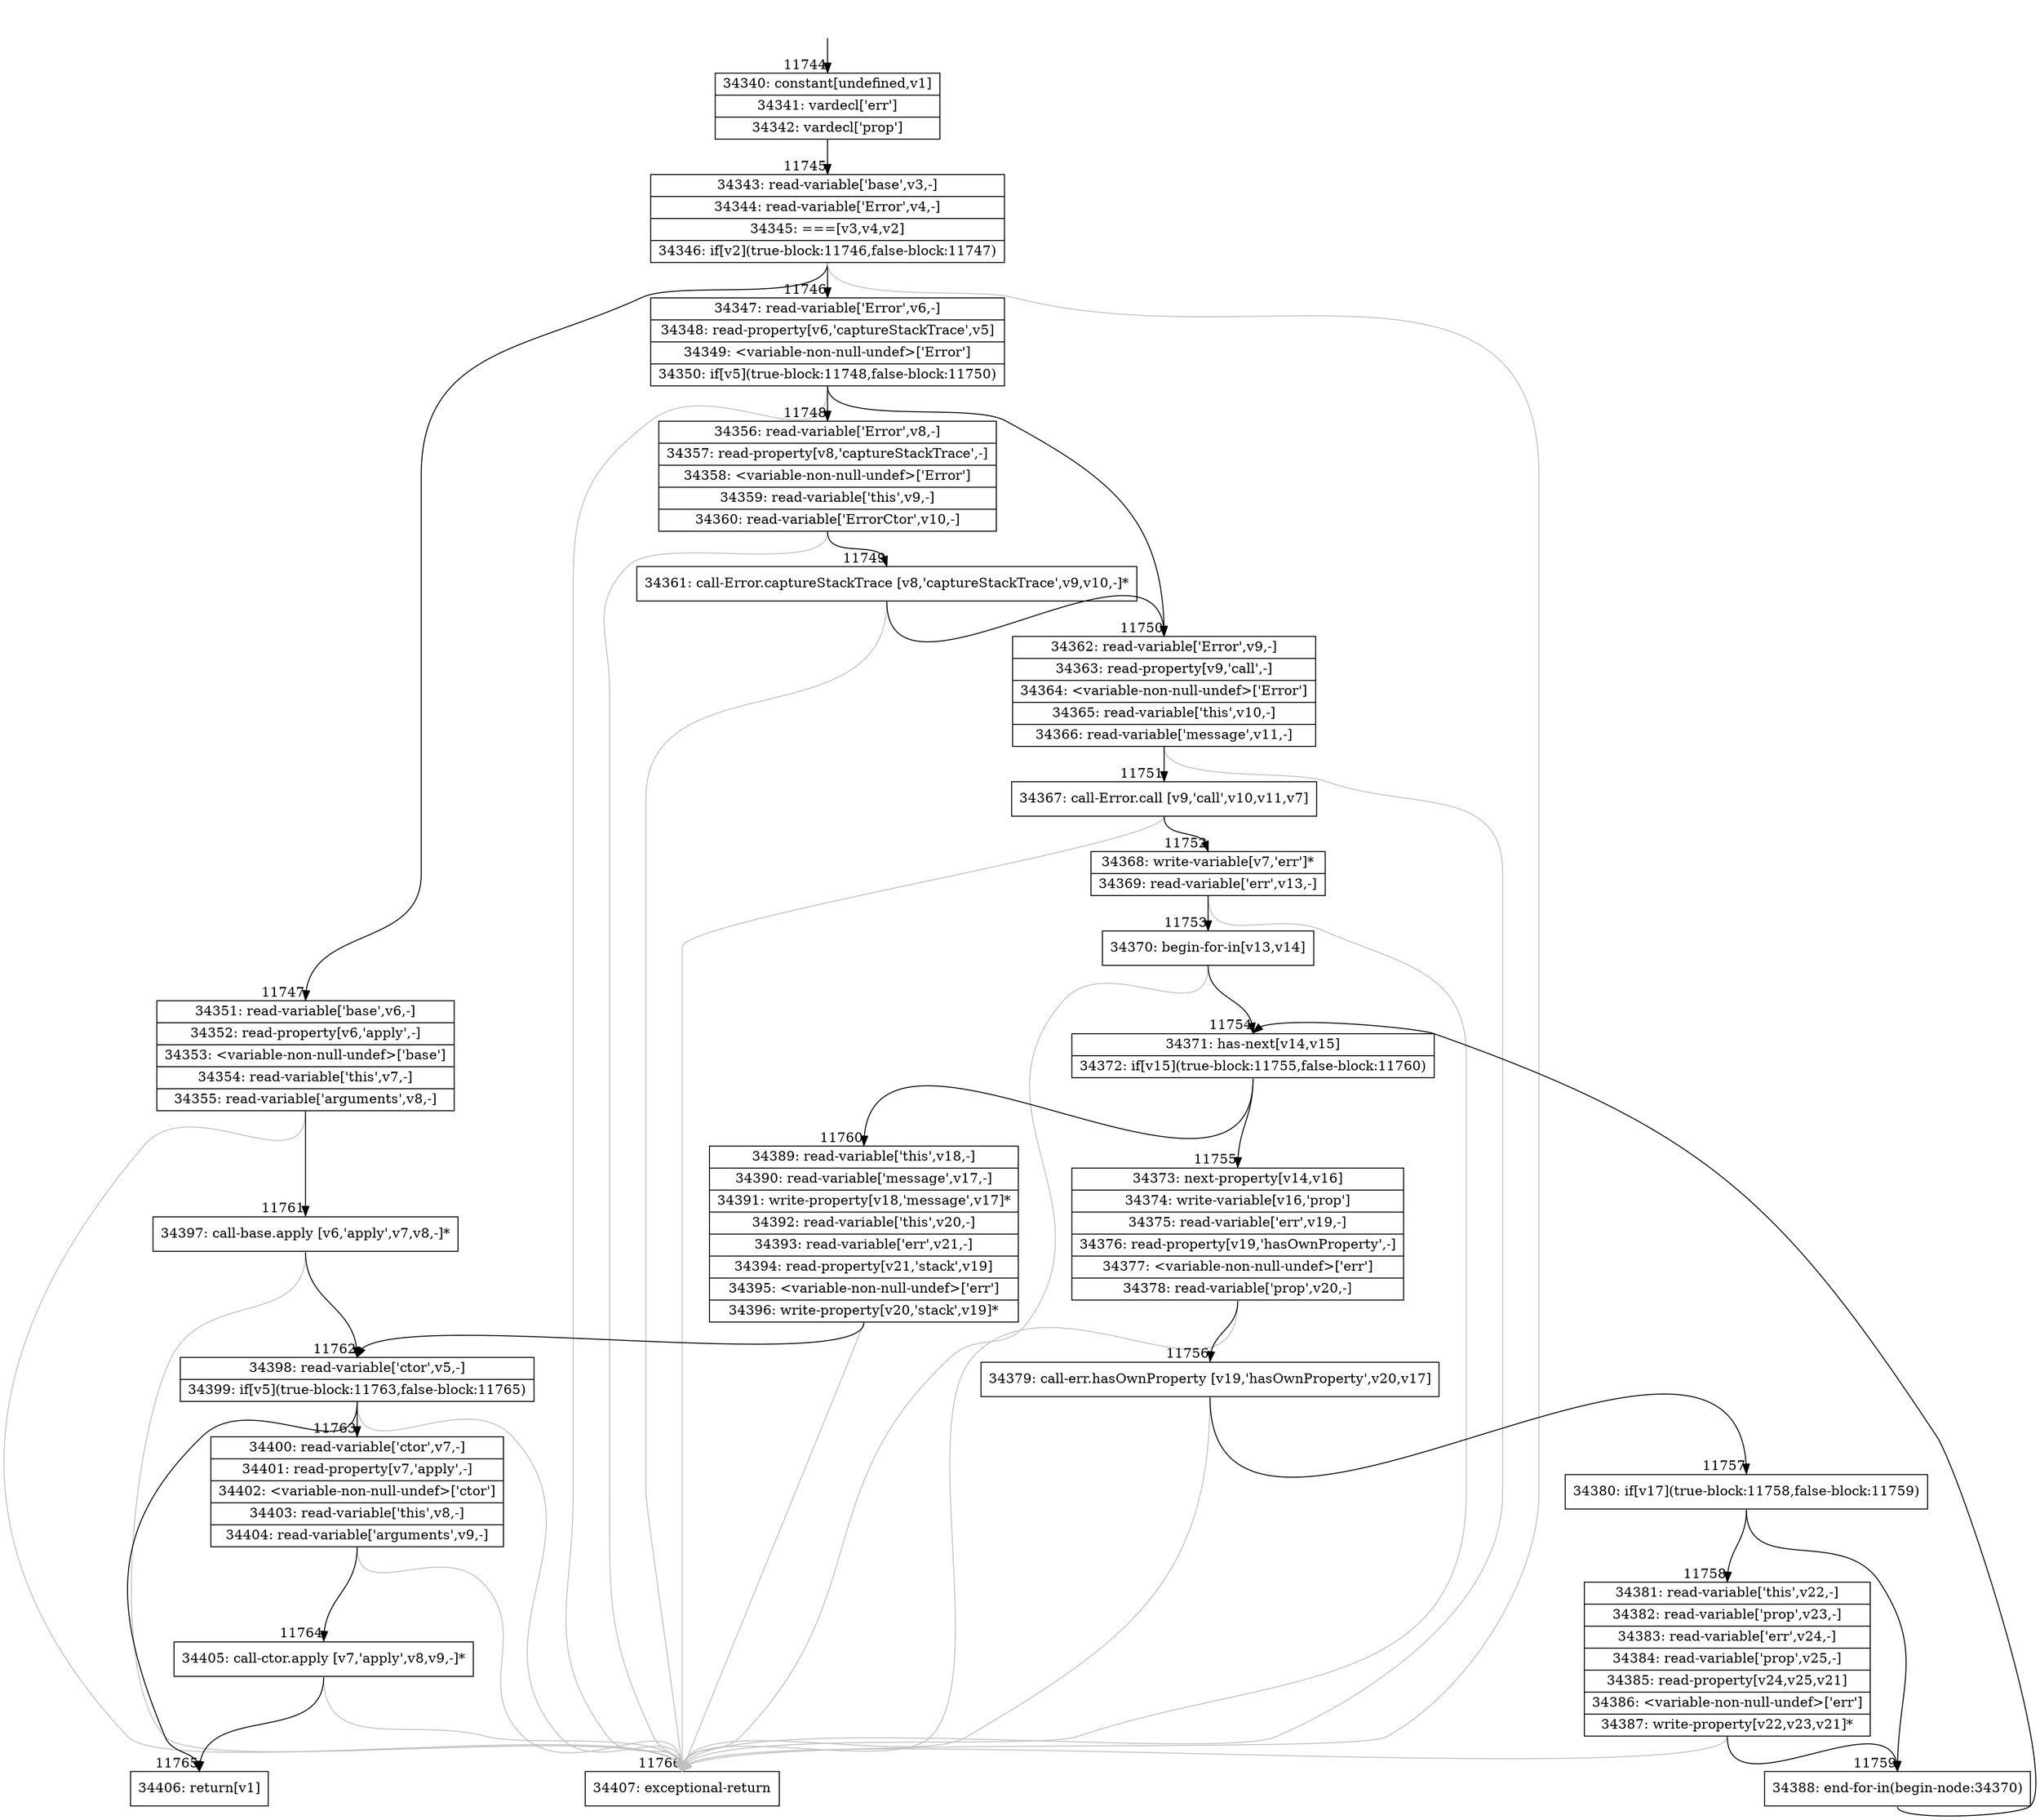 digraph {
rankdir="TD"
BB_entry872[shape=none,label=""];
BB_entry872 -> BB11744 [tailport=s, headport=n, headlabel="    11744"]
BB11744 [shape=record label="{34340: constant[undefined,v1]|34341: vardecl['err']|34342: vardecl['prop']}" ] 
BB11744 -> BB11745 [tailport=s, headport=n, headlabel="      11745"]
BB11745 [shape=record label="{34343: read-variable['base',v3,-]|34344: read-variable['Error',v4,-]|34345: ===[v3,v4,v2]|34346: if[v2](true-block:11746,false-block:11747)}" ] 
BB11745 -> BB11746 [tailport=s, headport=n, headlabel="      11746"]
BB11745 -> BB11747 [tailport=s, headport=n, headlabel="      11747"]
BB11745 -> BB11766 [tailport=s, headport=n, color=gray, headlabel="      11766"]
BB11746 [shape=record label="{34347: read-variable['Error',v6,-]|34348: read-property[v6,'captureStackTrace',v5]|34349: \<variable-non-null-undef\>['Error']|34350: if[v5](true-block:11748,false-block:11750)}" ] 
BB11746 -> BB11748 [tailport=s, headport=n, headlabel="      11748"]
BB11746 -> BB11750 [tailport=s, headport=n, headlabel="      11750"]
BB11746 -> BB11766 [tailport=s, headport=n, color=gray]
BB11747 [shape=record label="{34351: read-variable['base',v6,-]|34352: read-property[v6,'apply',-]|34353: \<variable-non-null-undef\>['base']|34354: read-variable['this',v7,-]|34355: read-variable['arguments',v8,-]}" ] 
BB11747 -> BB11761 [tailport=s, headport=n, headlabel="      11761"]
BB11747 -> BB11766 [tailport=s, headport=n, color=gray]
BB11748 [shape=record label="{34356: read-variable['Error',v8,-]|34357: read-property[v8,'captureStackTrace',-]|34358: \<variable-non-null-undef\>['Error']|34359: read-variable['this',v9,-]|34360: read-variable['ErrorCtor',v10,-]}" ] 
BB11748 -> BB11749 [tailport=s, headport=n, headlabel="      11749"]
BB11748 -> BB11766 [tailport=s, headport=n, color=gray]
BB11749 [shape=record label="{34361: call-Error.captureStackTrace [v8,'captureStackTrace',v9,v10,-]*}" ] 
BB11749 -> BB11750 [tailport=s, headport=n]
BB11749 -> BB11766 [tailport=s, headport=n, color=gray]
BB11750 [shape=record label="{34362: read-variable['Error',v9,-]|34363: read-property[v9,'call',-]|34364: \<variable-non-null-undef\>['Error']|34365: read-variable['this',v10,-]|34366: read-variable['message',v11,-]}" ] 
BB11750 -> BB11751 [tailport=s, headport=n, headlabel="      11751"]
BB11750 -> BB11766 [tailport=s, headport=n, color=gray]
BB11751 [shape=record label="{34367: call-Error.call [v9,'call',v10,v11,v7]}" ] 
BB11751 -> BB11752 [tailport=s, headport=n, headlabel="      11752"]
BB11751 -> BB11766 [tailport=s, headport=n, color=gray]
BB11752 [shape=record label="{34368: write-variable[v7,'err']*|34369: read-variable['err',v13,-]}" ] 
BB11752 -> BB11753 [tailport=s, headport=n, headlabel="      11753"]
BB11752 -> BB11766 [tailport=s, headport=n, color=gray]
BB11753 [shape=record label="{34370: begin-for-in[v13,v14]}" ] 
BB11753 -> BB11754 [tailport=s, headport=n, headlabel="      11754"]
BB11753 -> BB11766 [tailport=s, headport=n, color=gray]
BB11754 [shape=record label="{34371: has-next[v14,v15]|34372: if[v15](true-block:11755,false-block:11760)}" ] 
BB11754 -> BB11755 [tailport=s, headport=n, headlabel="      11755"]
BB11754 -> BB11760 [tailport=s, headport=n, headlabel="      11760"]
BB11755 [shape=record label="{34373: next-property[v14,v16]|34374: write-variable[v16,'prop']|34375: read-variable['err',v19,-]|34376: read-property[v19,'hasOwnProperty',-]|34377: \<variable-non-null-undef\>['err']|34378: read-variable['prop',v20,-]}" ] 
BB11755 -> BB11756 [tailport=s, headport=n, headlabel="      11756"]
BB11755 -> BB11766 [tailport=s, headport=n, color=gray]
BB11756 [shape=record label="{34379: call-err.hasOwnProperty [v19,'hasOwnProperty',v20,v17]}" ] 
BB11756 -> BB11757 [tailport=s, headport=n, headlabel="      11757"]
BB11756 -> BB11766 [tailport=s, headport=n, color=gray]
BB11757 [shape=record label="{34380: if[v17](true-block:11758,false-block:11759)}" ] 
BB11757 -> BB11758 [tailport=s, headport=n, headlabel="      11758"]
BB11757 -> BB11759 [tailport=s, headport=n, headlabel="      11759"]
BB11758 [shape=record label="{34381: read-variable['this',v22,-]|34382: read-variable['prop',v23,-]|34383: read-variable['err',v24,-]|34384: read-variable['prop',v25,-]|34385: read-property[v24,v25,v21]|34386: \<variable-non-null-undef\>['err']|34387: write-property[v22,v23,v21]*}" ] 
BB11758 -> BB11759 [tailport=s, headport=n]
BB11758 -> BB11766 [tailport=s, headport=n, color=gray]
BB11759 [shape=record label="{34388: end-for-in(begin-node:34370)}" ] 
BB11759 -> BB11754 [tailport=s, headport=n]
BB11760 [shape=record label="{34389: read-variable['this',v18,-]|34390: read-variable['message',v17,-]|34391: write-property[v18,'message',v17]*|34392: read-variable['this',v20,-]|34393: read-variable['err',v21,-]|34394: read-property[v21,'stack',v19]|34395: \<variable-non-null-undef\>['err']|34396: write-property[v20,'stack',v19]*}" ] 
BB11760 -> BB11762 [tailport=s, headport=n, headlabel="      11762"]
BB11760 -> BB11766 [tailport=s, headport=n, color=gray]
BB11761 [shape=record label="{34397: call-base.apply [v6,'apply',v7,v8,-]*}" ] 
BB11761 -> BB11762 [tailport=s, headport=n]
BB11761 -> BB11766 [tailport=s, headport=n, color=gray]
BB11762 [shape=record label="{34398: read-variable['ctor',v5,-]|34399: if[v5](true-block:11763,false-block:11765)}" ] 
BB11762 -> BB11763 [tailport=s, headport=n, headlabel="      11763"]
BB11762 -> BB11765 [tailport=s, headport=n, headlabel="      11765"]
BB11762 -> BB11766 [tailport=s, headport=n, color=gray]
BB11763 [shape=record label="{34400: read-variable['ctor',v7,-]|34401: read-property[v7,'apply',-]|34402: \<variable-non-null-undef\>['ctor']|34403: read-variable['this',v8,-]|34404: read-variable['arguments',v9,-]}" ] 
BB11763 -> BB11764 [tailport=s, headport=n, headlabel="      11764"]
BB11763 -> BB11766 [tailport=s, headport=n, color=gray]
BB11764 [shape=record label="{34405: call-ctor.apply [v7,'apply',v8,v9,-]*}" ] 
BB11764 -> BB11765 [tailport=s, headport=n]
BB11764 -> BB11766 [tailport=s, headport=n, color=gray]
BB11765 [shape=record label="{34406: return[v1]}" ] 
BB11766 [shape=record label="{34407: exceptional-return}" ] 
//#$~ 16355
}
